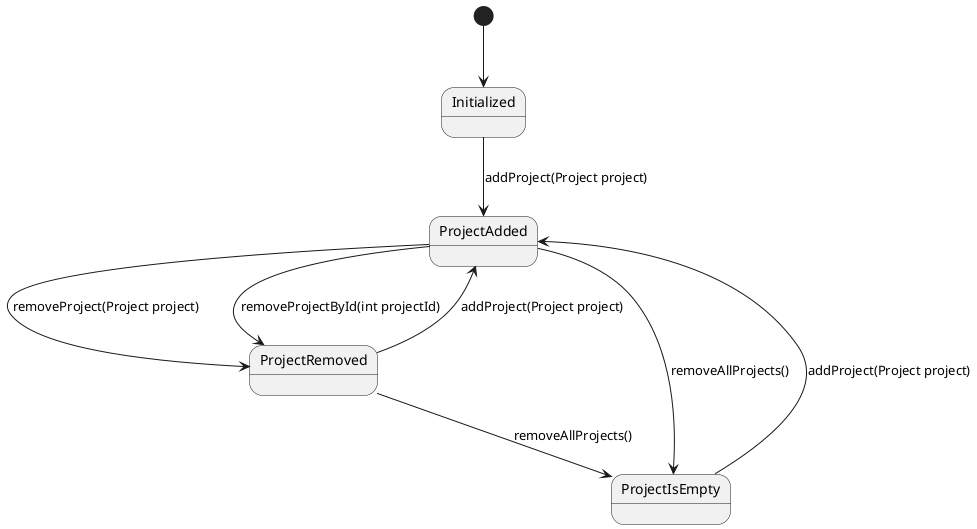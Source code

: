 @startuml
'https://plantuml.com/state-diagram

[*] --> Initialized

Initialized --> ProjectAdded : addProject(Project project)

ProjectAdded --> ProjectRemoved : removeProject(Project project)

ProjectAdded --> ProjectRemoved : removeProjectById(int projectId)

ProjectRemoved --> ProjectAdded : addProject(Project project)

ProjectAdded --> ProjectIsEmpty : removeAllProjects()

ProjectRemoved --> ProjectIsEmpty : removeAllProjects()

ProjectIsEmpty --> ProjectAdded : addProject(Project project)
@enduml